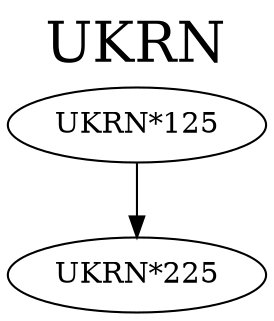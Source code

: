 digraph UKRN {
labelloc = "t";
label = "UKRN"
fontsize = 27;
"UKRN*125"
"UKRN*125" -> "UKRN*225" [style=solid]
}
